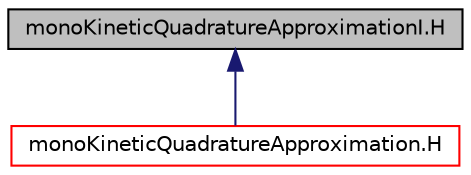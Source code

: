 digraph "monoKineticQuadratureApproximationI.H"
{
  bgcolor="transparent";
  edge [fontname="Helvetica",fontsize="10",labelfontname="Helvetica",labelfontsize="10"];
  node [fontname="Helvetica",fontsize="10",shape=record];
  Node1 [label="monoKineticQuadratureApproximationI.H",height=0.2,width=0.4,color="black", fillcolor="grey75", style="filled", fontcolor="black"];
  Node1 -> Node2 [dir="back",color="midnightblue",fontsize="10",style="solid",fontname="Helvetica"];
  Node2 [label="monoKineticQuadratureApproximation.H",height=0.2,width=0.4,color="red",URL="$a00394.html"];
}
